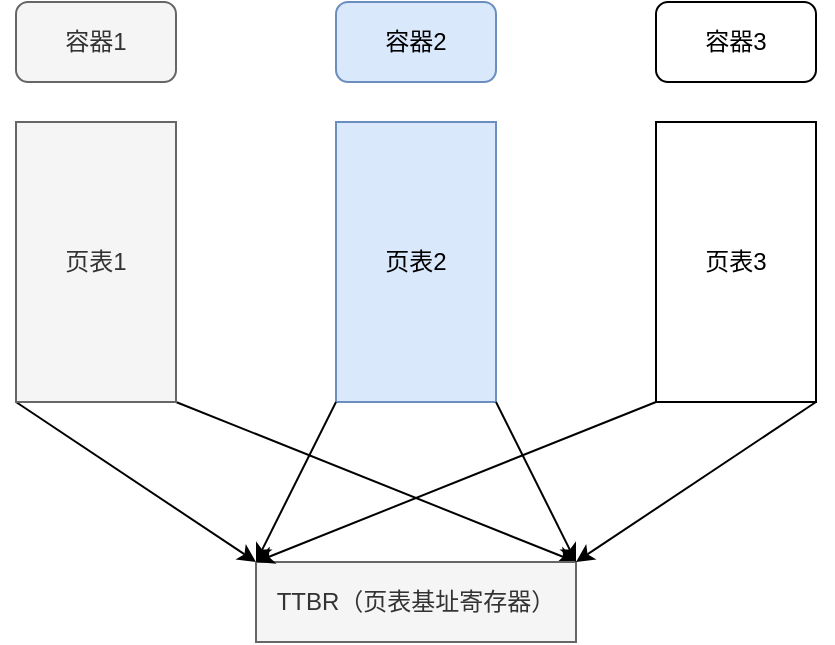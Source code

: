 <mxfile version="21.2.1" type="github" pages="2">
  <diagram name="第 1 页" id="9Oa7D7Z686wXctlU1QM4">
    <mxGraphModel dx="903" dy="591" grid="1" gridSize="10" guides="1" tooltips="1" connect="1" arrows="1" fold="1" page="1" pageScale="1" pageWidth="827" pageHeight="1169" math="0" shadow="0">
      <root>
        <mxCell id="0" />
        <mxCell id="1" parent="0" />
        <mxCell id="NsO2TXA-qfAiBjZMFbSb-2" value="容器1" style="rounded=1;whiteSpace=wrap;html=1;fillColor=#f5f5f5;fontColor=#333333;strokeColor=#666666;" parent="1" vertex="1">
          <mxGeometry x="120" y="160" width="80" height="40" as="geometry" />
        </mxCell>
        <mxCell id="NsO2TXA-qfAiBjZMFbSb-12" style="rounded=0;orthogonalLoop=1;jettySize=auto;html=1;exitX=0;exitY=1;exitDx=0;exitDy=0;entryX=0;entryY=0;entryDx=0;entryDy=0;" parent="1" source="NsO2TXA-qfAiBjZMFbSb-6" target="NsO2TXA-qfAiBjZMFbSb-7" edge="1">
          <mxGeometry relative="1" as="geometry" />
        </mxCell>
        <mxCell id="NsO2TXA-qfAiBjZMFbSb-13" style="rounded=0;orthogonalLoop=1;jettySize=auto;html=1;exitX=1;exitY=1;exitDx=0;exitDy=0;entryX=1;entryY=0;entryDx=0;entryDy=0;" parent="1" source="NsO2TXA-qfAiBjZMFbSb-6" target="NsO2TXA-qfAiBjZMFbSb-7" edge="1">
          <mxGeometry relative="1" as="geometry" />
        </mxCell>
        <mxCell id="NsO2TXA-qfAiBjZMFbSb-6" value="页表1" style="rounded=0;whiteSpace=wrap;html=1;fillColor=#f5f5f5;fontColor=#333333;strokeColor=#666666;" parent="1" vertex="1">
          <mxGeometry x="120" y="220" width="80" height="140" as="geometry" />
        </mxCell>
        <mxCell id="NsO2TXA-qfAiBjZMFbSb-7" value="TTBR（页表基址寄存器）" style="rounded=0;whiteSpace=wrap;html=1;fillColor=#f5f5f5;fontColor=#333333;strokeColor=#666666;" parent="1" vertex="1">
          <mxGeometry x="240" y="440" width="160" height="40" as="geometry" />
        </mxCell>
        <mxCell id="NsO2TXA-qfAiBjZMFbSb-8" value="容器2" style="rounded=1;whiteSpace=wrap;html=1;fillColor=#dae8fc;strokeColor=#6c8ebf;" parent="1" vertex="1">
          <mxGeometry x="280" y="160" width="80" height="40" as="geometry" />
        </mxCell>
        <mxCell id="NsO2TXA-qfAiBjZMFbSb-9" value="页表2" style="rounded=0;whiteSpace=wrap;html=1;fillColor=#dae8fc;strokeColor=#6c8ebf;" parent="1" vertex="1">
          <mxGeometry x="280" y="220" width="80" height="140" as="geometry" />
        </mxCell>
        <mxCell id="NsO2TXA-qfAiBjZMFbSb-10" value="容器3" style="rounded=1;whiteSpace=wrap;html=1;" parent="1" vertex="1">
          <mxGeometry x="440" y="160" width="80" height="40" as="geometry" />
        </mxCell>
        <mxCell id="NsO2TXA-qfAiBjZMFbSb-16" style="rounded=0;orthogonalLoop=1;jettySize=auto;html=1;exitX=1;exitY=1;exitDx=0;exitDy=0;entryX=1;entryY=0;entryDx=0;entryDy=0;" parent="1" source="NsO2TXA-qfAiBjZMFbSb-11" target="NsO2TXA-qfAiBjZMFbSb-7" edge="1">
          <mxGeometry relative="1" as="geometry">
            <mxPoint x="400" y="440" as="targetPoint" />
          </mxGeometry>
        </mxCell>
        <mxCell id="NsO2TXA-qfAiBjZMFbSb-17" style="rounded=0;orthogonalLoop=1;jettySize=auto;html=1;exitX=0;exitY=1;exitDx=0;exitDy=0;entryX=0;entryY=0;entryDx=0;entryDy=0;" parent="1" source="NsO2TXA-qfAiBjZMFbSb-11" target="NsO2TXA-qfAiBjZMFbSb-7" edge="1">
          <mxGeometry relative="1" as="geometry" />
        </mxCell>
        <mxCell id="NsO2TXA-qfAiBjZMFbSb-11" value="页表3" style="rounded=0;whiteSpace=wrap;html=1;" parent="1" vertex="1">
          <mxGeometry x="440" y="220" width="80" height="140" as="geometry" />
        </mxCell>
        <mxCell id="NsO2TXA-qfAiBjZMFbSb-20" style="rounded=0;orthogonalLoop=1;jettySize=auto;html=1;exitX=1;exitY=1;exitDx=0;exitDy=0;entryX=1;entryY=0;entryDx=0;entryDy=0;" parent="1" edge="1">
          <mxGeometry relative="1" as="geometry">
            <mxPoint x="360" y="360" as="sourcePoint" />
            <mxPoint x="400" y="440" as="targetPoint" />
          </mxGeometry>
        </mxCell>
        <mxCell id="NsO2TXA-qfAiBjZMFbSb-21" style="rounded=0;orthogonalLoop=1;jettySize=auto;html=1;exitX=0;exitY=1;exitDx=0;exitDy=0;entryX=0;entryY=0;entryDx=0;entryDy=0;" parent="1" edge="1">
          <mxGeometry relative="1" as="geometry">
            <mxPoint x="280" y="360" as="sourcePoint" />
            <mxPoint x="240" y="440" as="targetPoint" />
          </mxGeometry>
        </mxCell>
      </root>
    </mxGraphModel>
  </diagram>
  <diagram id="6WtJT28m_cYHHhLKpx9k" name="第 2 页">
    <mxGraphModel dx="511" dy="591" grid="1" gridSize="10" guides="1" tooltips="1" connect="1" arrows="1" fold="1" page="1" pageScale="1" pageWidth="827" pageHeight="1169" math="0" shadow="0">
      <root>
        <mxCell id="0" />
        <mxCell id="1" parent="0" />
        <mxCell id="1A2a20spOaguL37D_pc2-1" value="BM3883" style="rounded=0;whiteSpace=wrap;html=1;" vertex="1" parent="1">
          <mxGeometry x="240" y="120" width="120" height="160" as="geometry" />
        </mxCell>
        <mxCell id="1A2a20spOaguL37D_pc2-4" value="Virtex-7XC7V690T&lt;br&gt;（IO FPGA）" style="rounded=0;whiteSpace=wrap;html=1;" vertex="1" parent="1">
          <mxGeometry x="450" y="170" width="120" height="60" as="geometry" />
        </mxCell>
        <mxCell id="1A2a20spOaguL37D_pc2-5" value="&lt;div style=&quot;direction: ltr;&quot;&gt;&lt;span style=&quot;font-family: Verdana; background-color: initial;&quot;&gt;DDR4&lt;/span&gt;&lt;/div&gt;" style="rounded=0;whiteSpace=wrap;html=1;rotation=90;" vertex="1" parent="1">
          <mxGeometry x="232" y="376" width="75" height="30" as="geometry" />
        </mxCell>
        <mxCell id="1A2a20spOaguL37D_pc2-21" style="edgeStyle=orthogonalEdgeStyle;rounded=0;orthogonalLoop=1;jettySize=auto;html=1;exitX=0.5;exitY=0;exitDx=0;exitDy=0;entryX=0.75;entryY=1;entryDx=0;entryDy=0;" edge="1" parent="1" source="1A2a20spOaguL37D_pc2-6" target="1A2a20spOaguL37D_pc2-1">
          <mxGeometry relative="1" as="geometry" />
        </mxCell>
        <mxCell id="1A2a20spOaguL37D_pc2-6" value="晶振" style="rounded=0;whiteSpace=wrap;html=1;" vertex="1" parent="1">
          <mxGeometry x="312" y="321" width="37" height="30" as="geometry" />
        </mxCell>
        <mxCell id="1A2a20spOaguL37D_pc2-9" value="" style="endArrow=none;html=1;rounded=0;entryX=0;entryY=0.25;entryDx=0;entryDy=0;" edge="1" parent="1" source="1A2a20spOaguL37D_pc2-2" target="1A2a20spOaguL37D_pc2-1">
          <mxGeometry width="50" height="50" relative="1" as="geometry">
            <mxPoint x="150" y="160" as="sourcePoint" />
            <mxPoint x="200" y="110" as="targetPoint" />
          </mxGeometry>
        </mxCell>
        <mxCell id="1A2a20spOaguL37D_pc2-11" value="flash" style="rounded=0;whiteSpace=wrap;html=1;" vertex="1" parent="1">
          <mxGeometry x="70" y="194" width="120" height="40" as="geometry" />
        </mxCell>
        <mxCell id="1A2a20spOaguL37D_pc2-12" value="" style="endArrow=none;html=1;rounded=0;entryX=0.011;entryY=0.584;entryDx=0;entryDy=0;exitX=1;exitY=0.5;exitDx=0;exitDy=0;entryPerimeter=0;" edge="1" parent="1" source="1A2a20spOaguL37D_pc2-11" target="1A2a20spOaguL37D_pc2-1">
          <mxGeometry width="50" height="50" relative="1" as="geometry">
            <mxPoint x="150" y="216" as="sourcePoint" />
            <mxPoint x="240" y="216" as="targetPoint" />
          </mxGeometry>
        </mxCell>
        <mxCell id="1A2a20spOaguL37D_pc2-13" value="" style="shape=flexArrow;endArrow=classic;startArrow=classic;html=1;rounded=0;entryX=0;entryY=0.5;entryDx=0;entryDy=0;exitX=1;exitY=0.5;exitDx=0;exitDy=0;startWidth=12;startSize=2.94;endWidth=12;endSize=5.34;" edge="1" parent="1" source="1A2a20spOaguL37D_pc2-1" target="1A2a20spOaguL37D_pc2-4">
          <mxGeometry width="100" height="100" relative="1" as="geometry">
            <mxPoint x="320" y="380" as="sourcePoint" />
            <mxPoint x="420" y="280" as="targetPoint" />
          </mxGeometry>
        </mxCell>
        <mxCell id="1A2a20spOaguL37D_pc2-14" value="" style="endArrow=none;html=1;rounded=0;entryX=0;entryY=0.25;entryDx=0;entryDy=0;" edge="1" parent="1" target="1A2a20spOaguL37D_pc2-2">
          <mxGeometry width="50" height="50" relative="1" as="geometry">
            <mxPoint x="150" y="160" as="sourcePoint" />
            <mxPoint x="240" y="160" as="targetPoint" />
          </mxGeometry>
        </mxCell>
        <mxCell id="1A2a20spOaguL37D_pc2-2" value="flash" style="rounded=0;whiteSpace=wrap;html=1;" vertex="1" parent="1">
          <mxGeometry x="70" y="140" width="120" height="40" as="geometry" />
        </mxCell>
        <mxCell id="1A2a20spOaguL37D_pc2-15" value="" style="shape=flexArrow;endArrow=classic;startArrow=classic;html=1;rounded=0;entryX=0.25;entryY=1;entryDx=0;entryDy=0;startWidth=3;startSize=4.15;endWidth=3;endSize=4.15;" edge="1" parent="1" target="1A2a20spOaguL37D_pc2-1">
          <mxGeometry width="100" height="100" relative="1" as="geometry">
            <mxPoint x="270" y="350" as="sourcePoint" />
            <mxPoint x="310" y="280" as="targetPoint" />
          </mxGeometry>
        </mxCell>
      </root>
    </mxGraphModel>
  </diagram>
</mxfile>

